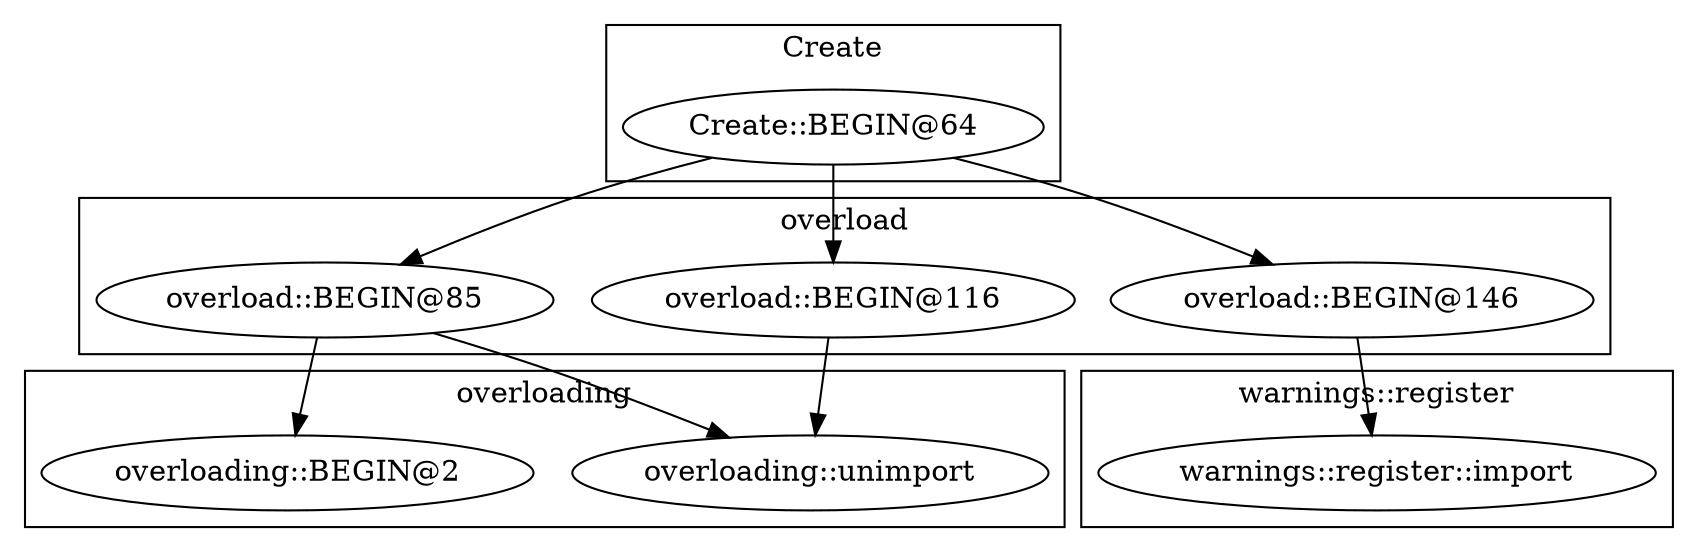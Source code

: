 digraph {
graph [overlap=false]
subgraph cluster_overload {
	label="overload";
	"overload::BEGIN@116";
	"overload::BEGIN@146";
	"overload::BEGIN@85";
}
subgraph cluster_Create {
	label="Create";
	"Create::BEGIN@64";
}
subgraph cluster_overloading {
	label="overloading";
	"overloading::BEGIN@2";
	"overloading::unimport";
}
subgraph cluster_warnings_register {
	label="warnings::register";
	"warnings::register::import";
}
"Create::BEGIN@64" -> "overload::BEGIN@116";
"Create::BEGIN@64" -> "overload::BEGIN@85";
"overload::BEGIN@116" -> "overloading::unimport";
"overload::BEGIN@85" -> "overloading::unimport";
"Create::BEGIN@64" -> "overload::BEGIN@146";
"overload::BEGIN@85" -> "overloading::BEGIN@2";
"overload::BEGIN@146" -> "warnings::register::import";
}
